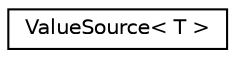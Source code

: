 digraph "Graphical Class Hierarchy"
{
  edge [fontname="Helvetica",fontsize="10",labelfontname="Helvetica",labelfontsize="10"];
  node [fontname="Helvetica",fontsize="10",shape=record];
  rankdir="LR";
  Node0 [label="ValueSource\< T \>",height=0.2,width=0.4,color="black", fillcolor="white", style="filled",URL="$d5/dcd/class_value_source.html"];
}
